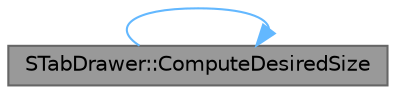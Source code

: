 digraph "STabDrawer::ComputeDesiredSize"
{
 // INTERACTIVE_SVG=YES
 // LATEX_PDF_SIZE
  bgcolor="transparent";
  edge [fontname=Helvetica,fontsize=10,labelfontname=Helvetica,labelfontsize=10];
  node [fontname=Helvetica,fontsize=10,shape=box,height=0.2,width=0.4];
  rankdir="LR";
  Node1 [id="Node000001",label="STabDrawer::ComputeDesiredSize",height=0.2,width=0.4,color="gray40", fillcolor="grey60", style="filled", fontcolor="black",tooltip="Compute the ideal size necessary to display this widget."];
  Node1 -> Node1 [id="edge1_Node000001_Node000001",color="steelblue1",style="solid",tooltip=" "];
}
